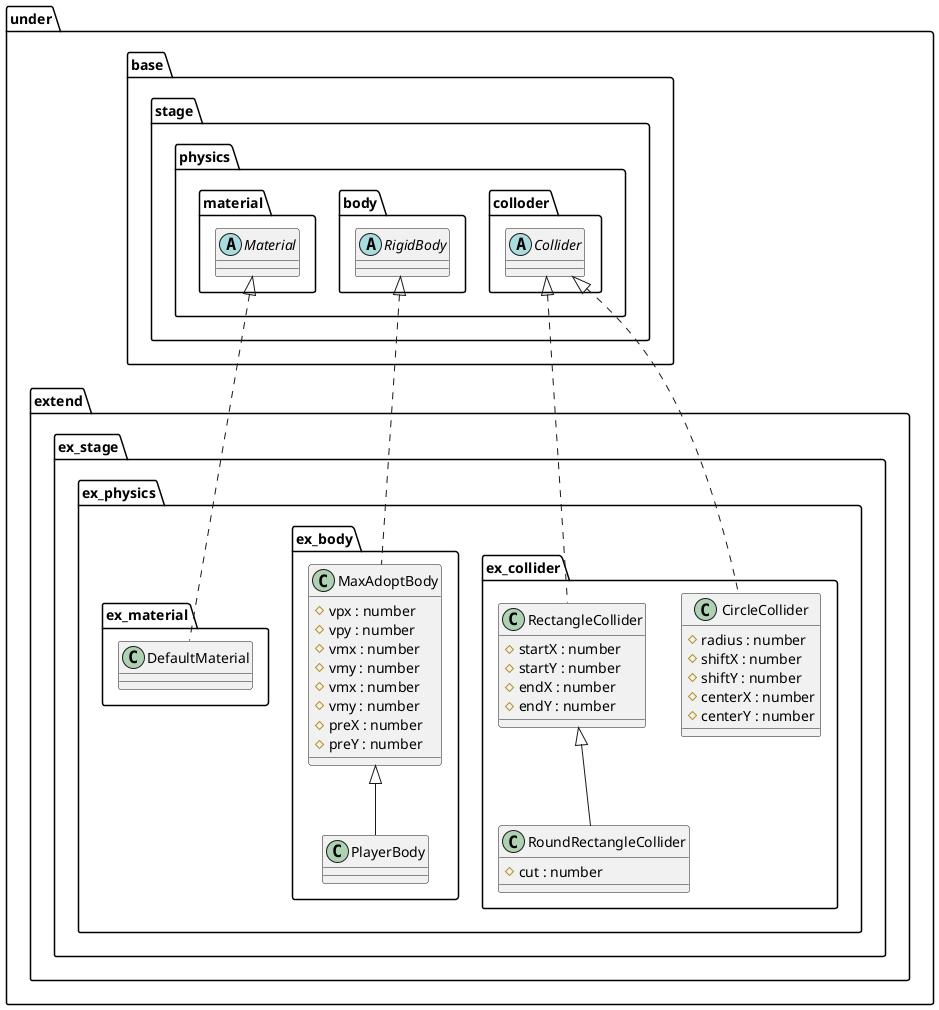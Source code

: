 @startuml PhysicalExtend

package under {
    package extend {
        package ex_stage {
            package ex_physics {
                package ex_collider {
                    class CircleCollider {
                        #radius : number
                        #shiftX : number
                        #shiftY : number
                        #centerX : number
                        #centerY : number
                    }
                    class RectangleCollider {
                        #startX : number
                        #startY : number
                        #endX : number
                        #endY : number
                    }
                    class RoundRectangleCollider {
                        #cut : number
                    }
                }
                package ex_body {
                    class MaxAdoptBody {
                        #vpx : number
                        #vpy : number
                        #vmx : number
                        #vmy : number
                        #vmx : number
                        #vmy : number
                        #preX : number
                        #preY : number
                    }
                    class PlayerBody
                }
                package ex_material {
                    class DefaultMaterial
                }
            }
        }
    }
}

package under {
    package base {
        package stage {
            package physics {
                package colloder {
                    abstract Collider
                }
                package body {
                    abstract RigidBody
                }
                package material {
                    abstract Material
                }
            }
        }
    }
}

Collider <|.. RectangleCollider
Collider <|.. CircleCollider
RectangleCollider <|-- RoundRectangleCollider
RigidBody <|.. MaxAdoptBody
MaxAdoptBody <|-- PlayerBody
Material <|.. DefaultMaterial

@enduml
